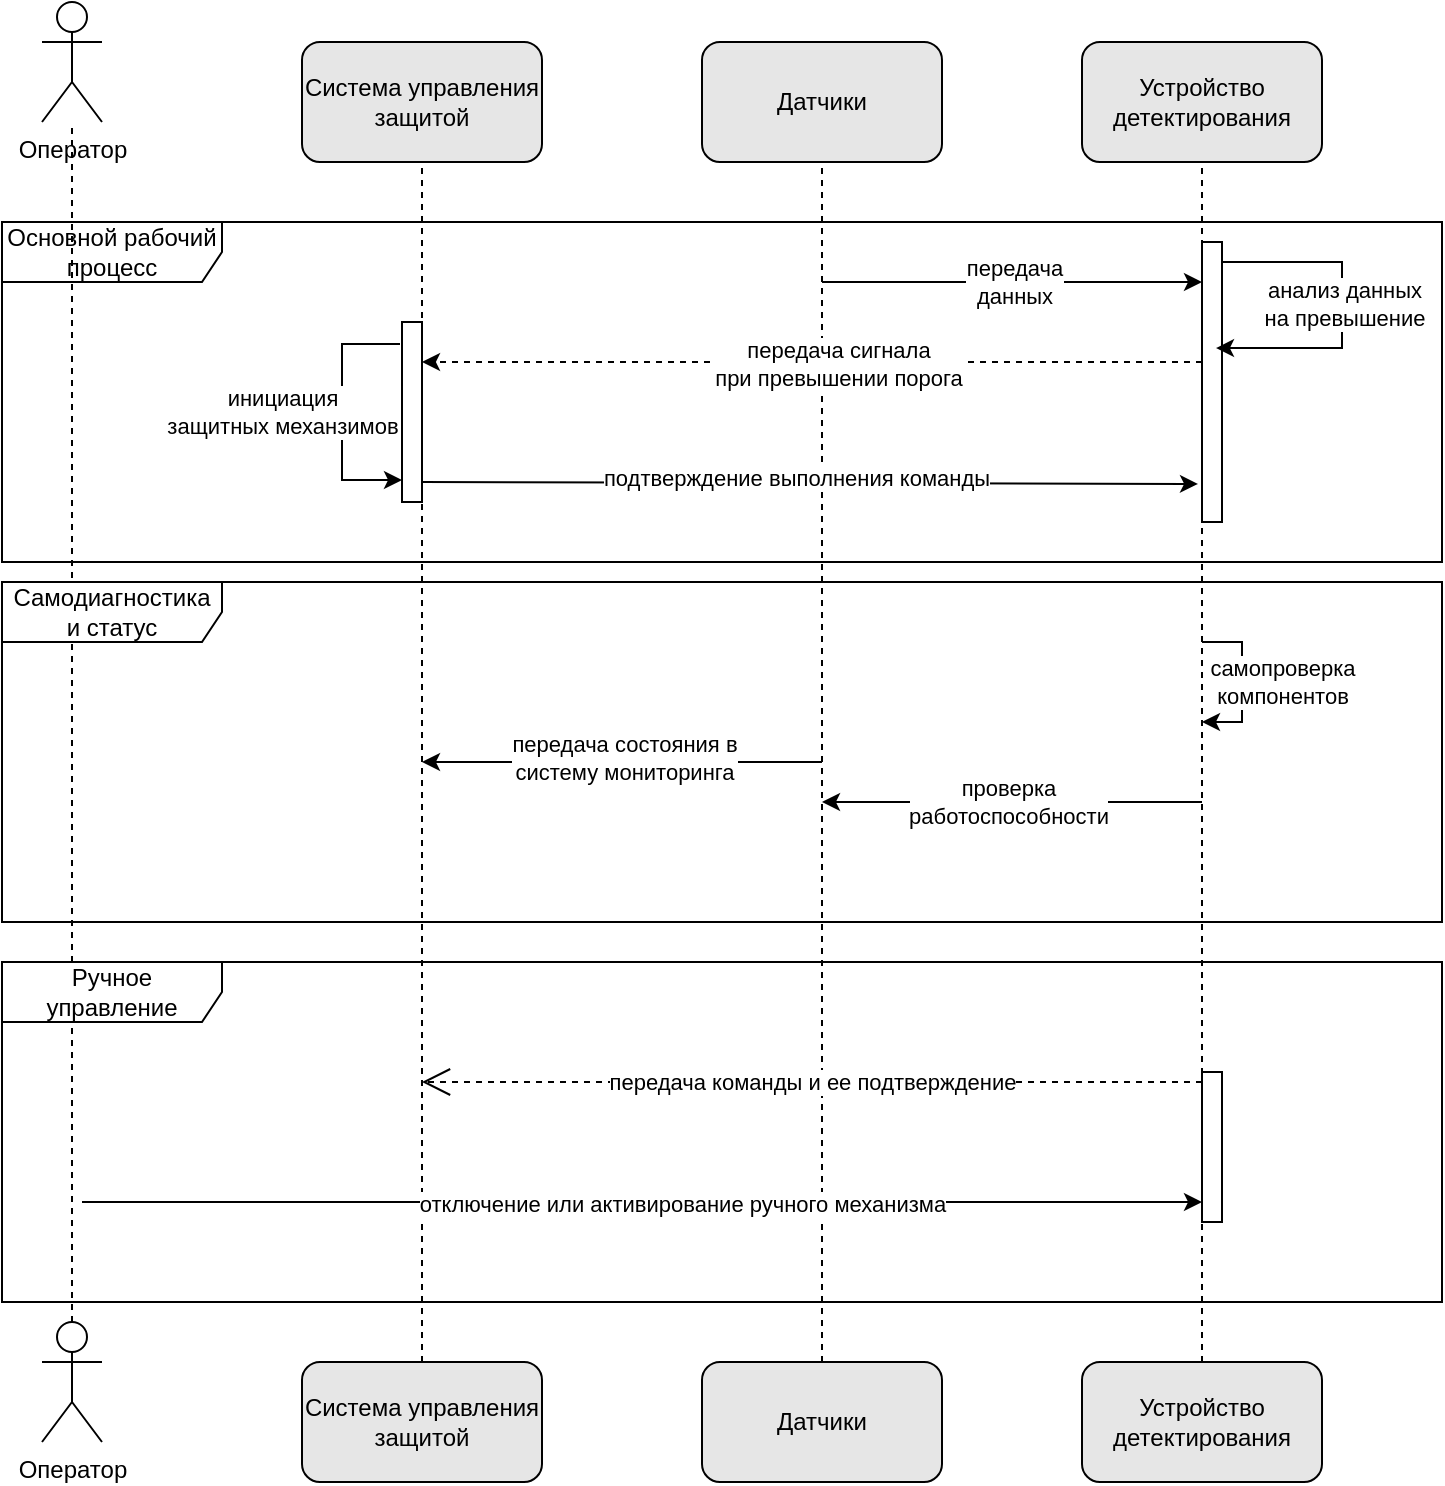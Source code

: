 <mxfile version="26.2.3">
  <diagram name="Page-1" id="EM1RLihTviilYdgTF1qk">
    <mxGraphModel dx="786" dy="1110" grid="1" gridSize="10" guides="1" tooltips="1" connect="1" arrows="1" fold="1" page="1" pageScale="1" pageWidth="850" pageHeight="1100" math="0" shadow="0">
      <root>
        <mxCell id="0" />
        <mxCell id="1" parent="0" />
        <mxCell id="fjEergv6g12djQwB7qkQ-11" value="&lt;div&gt;Основной рабочий процесс&lt;/div&gt;" style="shape=umlFrame;whiteSpace=wrap;html=1;pointerEvents=0;width=110;height=30;fillColor=default;" vertex="1" parent="1">
          <mxGeometry x="120" y="310" width="720" height="170" as="geometry" />
        </mxCell>
        <mxCell id="fjEergv6g12djQwB7qkQ-12" value="&lt;div&gt;Оператор&lt;/div&gt;" style="shape=umlActor;verticalLabelPosition=bottom;verticalAlign=top;html=1;outlineConnect=0;" vertex="1" parent="1">
          <mxGeometry x="140" y="200" width="30" height="60" as="geometry" />
        </mxCell>
        <mxCell id="fjEergv6g12djQwB7qkQ-13" value="&lt;div&gt;Оператор&lt;/div&gt;" style="shape=umlActor;verticalLabelPosition=bottom;verticalAlign=top;html=1;outlineConnect=0;" vertex="1" parent="1">
          <mxGeometry x="140" y="860" width="30" height="60" as="geometry" />
        </mxCell>
        <mxCell id="fjEergv6g12djQwB7qkQ-14" value="" style="endArrow=none;dashed=1;html=1;rounded=0;exitX=0.5;exitY=0;exitDx=0;exitDy=0;exitPerimeter=0;" edge="1" parent="1" source="fjEergv6g12djQwB7qkQ-13" target="fjEergv6g12djQwB7qkQ-12">
          <mxGeometry width="50" height="50" relative="1" as="geometry">
            <mxPoint x="390" y="600" as="sourcePoint" />
            <mxPoint x="160" y="280" as="targetPoint" />
          </mxGeometry>
        </mxCell>
        <mxCell id="fjEergv6g12djQwB7qkQ-15" value="Система управления защитой" style="rounded=1;whiteSpace=wrap;html=1;fillColor=#E6E6E6;" vertex="1" parent="1">
          <mxGeometry x="270" y="220" width="120" height="60" as="geometry" />
        </mxCell>
        <mxCell id="fjEergv6g12djQwB7qkQ-16" value="Датчики" style="rounded=1;whiteSpace=wrap;html=1;fillColor=#E6E6E6;" vertex="1" parent="1">
          <mxGeometry x="470" y="220" width="120" height="60" as="geometry" />
        </mxCell>
        <mxCell id="fjEergv6g12djQwB7qkQ-17" value="Устройство детектирования" style="rounded=1;whiteSpace=wrap;html=1;fillColor=#E6E6E6;" vertex="1" parent="1">
          <mxGeometry x="660" y="220" width="120" height="60" as="geometry" />
        </mxCell>
        <mxCell id="fjEergv6g12djQwB7qkQ-19" value="Ручное управление" style="shape=umlFrame;whiteSpace=wrap;html=1;pointerEvents=0;width=110;height=30;" vertex="1" parent="1">
          <mxGeometry x="120" y="680" width="720" height="170" as="geometry" />
        </mxCell>
        <mxCell id="fjEergv6g12djQwB7qkQ-20" value="Самодиагностика и статус" style="shape=umlFrame;whiteSpace=wrap;html=1;pointerEvents=0;width=110;height=30;" vertex="1" parent="1">
          <mxGeometry x="120" y="490" width="720" height="170" as="geometry" />
        </mxCell>
        <mxCell id="fjEergv6g12djQwB7qkQ-21" value="Система управления защитой" style="rounded=1;whiteSpace=wrap;html=1;fillColor=#E6E6E6;" vertex="1" parent="1">
          <mxGeometry x="270" y="880" width="120" height="60" as="geometry" />
        </mxCell>
        <mxCell id="fjEergv6g12djQwB7qkQ-22" value="Датчики" style="rounded=1;whiteSpace=wrap;html=1;fillColor=#E6E6E6;" vertex="1" parent="1">
          <mxGeometry x="470" y="880" width="120" height="60" as="geometry" />
        </mxCell>
        <mxCell id="fjEergv6g12djQwB7qkQ-23" value="Устройство детектирования" style="rounded=1;whiteSpace=wrap;html=1;fillColor=#E6E6E6;" vertex="1" parent="1">
          <mxGeometry x="660" y="880" width="120" height="60" as="geometry" />
        </mxCell>
        <mxCell id="fjEergv6g12djQwB7qkQ-24" value="" style="endArrow=none;dashed=1;html=1;rounded=0;entryX=0.5;entryY=1;entryDx=0;entryDy=0;exitX=0.5;exitY=0;exitDx=0;exitDy=0;" edge="1" parent="1" source="fjEergv6g12djQwB7qkQ-21" target="fjEergv6g12djQwB7qkQ-15">
          <mxGeometry width="50" height="50" relative="1" as="geometry">
            <mxPoint x="460" y="510" as="sourcePoint" />
            <mxPoint x="510" y="460" as="targetPoint" />
          </mxGeometry>
        </mxCell>
        <mxCell id="fjEergv6g12djQwB7qkQ-25" value="" style="endArrow=none;dashed=1;html=1;rounded=0;entryX=0.5;entryY=1;entryDx=0;entryDy=0;" edge="1" parent="1" source="fjEergv6g12djQwB7qkQ-22" target="fjEergv6g12djQwB7qkQ-16">
          <mxGeometry width="50" height="50" relative="1" as="geometry">
            <mxPoint x="460" y="510" as="sourcePoint" />
            <mxPoint x="510" y="460" as="targetPoint" />
          </mxGeometry>
        </mxCell>
        <mxCell id="fjEergv6g12djQwB7qkQ-26" value="" style="endArrow=none;dashed=1;html=1;rounded=0;entryX=0.5;entryY=1;entryDx=0;entryDy=0;exitX=0.5;exitY=0;exitDx=0;exitDy=0;" edge="1" parent="1" source="fjEergv6g12djQwB7qkQ-23" target="fjEergv6g12djQwB7qkQ-17">
          <mxGeometry width="50" height="50" relative="1" as="geometry">
            <mxPoint x="460" y="510" as="sourcePoint" />
            <mxPoint x="510" y="460" as="targetPoint" />
          </mxGeometry>
        </mxCell>
        <mxCell id="fjEergv6g12djQwB7qkQ-27" value="" style="endArrow=classic;html=1;rounded=0;" edge="1" parent="1">
          <mxGeometry width="50" height="50" relative="1" as="geometry">
            <mxPoint x="160" y="800" as="sourcePoint" />
            <mxPoint x="720" y="800" as="targetPoint" />
            <Array as="points" />
          </mxGeometry>
        </mxCell>
        <mxCell id="fjEergv6g12djQwB7qkQ-28" value="&lt;div&gt;отключение или активирование ручного механизма&lt;/div&gt;" style="edgeLabel;html=1;align=center;verticalAlign=middle;resizable=0;points=[];" vertex="1" connectable="0" parent="fjEergv6g12djQwB7qkQ-27">
          <mxGeometry x="0.032" y="-1" relative="1" as="geometry">
            <mxPoint x="11" as="offset" />
          </mxGeometry>
        </mxCell>
        <mxCell id="fjEergv6g12djQwB7qkQ-31" value="&lt;div&gt;передача команды и ее подтверждение&lt;/div&gt;" style="endArrow=open;endSize=12;dashed=1;html=1;rounded=0;" edge="1" parent="1">
          <mxGeometry width="160" relative="1" as="geometry">
            <mxPoint x="720" y="740" as="sourcePoint" />
            <mxPoint x="330" y="740" as="targetPoint" />
          </mxGeometry>
        </mxCell>
        <mxCell id="fjEergv6g12djQwB7qkQ-32" value="" style="rounded=0;whiteSpace=wrap;html=1;" vertex="1" parent="1">
          <mxGeometry x="720" y="735" width="10" height="75" as="geometry" />
        </mxCell>
        <mxCell id="fjEergv6g12djQwB7qkQ-33" value="" style="endArrow=classic;html=1;rounded=0;" edge="1" parent="1">
          <mxGeometry width="50" height="50" relative="1" as="geometry">
            <mxPoint x="720" y="520" as="sourcePoint" />
            <mxPoint x="720" y="560" as="targetPoint" />
            <Array as="points">
              <mxPoint x="740" y="520" />
              <mxPoint x="740" y="560" />
            </Array>
          </mxGeometry>
        </mxCell>
        <mxCell id="fjEergv6g12djQwB7qkQ-38" value="&lt;div&gt;самопроверка&lt;/div&gt;&lt;div&gt;компонентов&lt;/div&gt;" style="edgeLabel;html=1;align=center;verticalAlign=middle;resizable=0;points=[];" vertex="1" connectable="0" parent="fjEergv6g12djQwB7qkQ-33">
          <mxGeometry relative="1" as="geometry">
            <mxPoint x="20" as="offset" />
          </mxGeometry>
        </mxCell>
        <mxCell id="fjEergv6g12djQwB7qkQ-39" value="" style="endArrow=classic;html=1;rounded=0;" edge="1" parent="1">
          <mxGeometry width="50" height="50" relative="1" as="geometry">
            <mxPoint x="720" y="600" as="sourcePoint" />
            <mxPoint x="530" y="600" as="targetPoint" />
          </mxGeometry>
        </mxCell>
        <mxCell id="fjEergv6g12djQwB7qkQ-40" value="&lt;div&gt;проверка&lt;/div&gt;&lt;div&gt;работоспособности&lt;/div&gt;" style="edgeLabel;html=1;align=center;verticalAlign=middle;resizable=0;points=[];" vertex="1" connectable="0" parent="fjEergv6g12djQwB7qkQ-39">
          <mxGeometry x="0.021" relative="1" as="geometry">
            <mxPoint as="offset" />
          </mxGeometry>
        </mxCell>
        <mxCell id="fjEergv6g12djQwB7qkQ-41" value="" style="endArrow=classic;html=1;rounded=0;" edge="1" parent="1">
          <mxGeometry width="50" height="50" relative="1" as="geometry">
            <mxPoint x="530" y="580" as="sourcePoint" />
            <mxPoint x="330" y="580" as="targetPoint" />
          </mxGeometry>
        </mxCell>
        <mxCell id="fjEergv6g12djQwB7qkQ-42" value="&lt;div&gt;передача состояния в&lt;/div&gt;&lt;div&gt;систему мониторинга&lt;/div&gt;" style="edgeLabel;html=1;align=center;verticalAlign=middle;resizable=0;points=[];" vertex="1" connectable="0" parent="fjEergv6g12djQwB7qkQ-41">
          <mxGeometry x="-0.01" y="-2" relative="1" as="geometry">
            <mxPoint as="offset" />
          </mxGeometry>
        </mxCell>
        <mxCell id="fjEergv6g12djQwB7qkQ-43" value="" style="endArrow=classic;html=1;rounded=0;" edge="1" parent="1">
          <mxGeometry width="50" height="50" relative="1" as="geometry">
            <mxPoint x="530" y="340" as="sourcePoint" />
            <mxPoint x="720" y="340" as="targetPoint" />
          </mxGeometry>
        </mxCell>
        <mxCell id="fjEergv6g12djQwB7qkQ-44" value="&lt;div&gt;передача&lt;/div&gt;&lt;div&gt;данных&lt;/div&gt;" style="edgeLabel;html=1;align=center;verticalAlign=middle;resizable=0;points=[];" vertex="1" connectable="0" parent="fjEergv6g12djQwB7qkQ-43">
          <mxGeometry x="0.011" relative="1" as="geometry">
            <mxPoint as="offset" />
          </mxGeometry>
        </mxCell>
        <mxCell id="fjEergv6g12djQwB7qkQ-45" value="" style="rounded=0;whiteSpace=wrap;html=1;" vertex="1" parent="1">
          <mxGeometry x="720" y="320" width="10" height="140" as="geometry" />
        </mxCell>
        <mxCell id="fjEergv6g12djQwB7qkQ-46" value="" style="endArrow=classic;html=1;rounded=0;entryX=0.7;entryY=0.379;entryDx=0;entryDy=0;entryPerimeter=0;" edge="1" parent="1" target="fjEergv6g12djQwB7qkQ-45">
          <mxGeometry width="50" height="50" relative="1" as="geometry">
            <mxPoint x="730" y="330" as="sourcePoint" />
            <mxPoint x="740" y="375" as="targetPoint" />
            <Array as="points">
              <mxPoint x="790" y="330" />
              <mxPoint x="790" y="373" />
            </Array>
          </mxGeometry>
        </mxCell>
        <mxCell id="fjEergv6g12djQwB7qkQ-48" value="&lt;div&gt;анализ данных&lt;/div&gt;&lt;div&gt;на превышение&lt;/div&gt;" style="edgeLabel;html=1;align=center;verticalAlign=middle;resizable=0;points=[];" vertex="1" connectable="0" parent="fjEergv6g12djQwB7qkQ-46">
          <mxGeometry x="-0.029" y="1" relative="1" as="geometry">
            <mxPoint as="offset" />
          </mxGeometry>
        </mxCell>
        <mxCell id="fjEergv6g12djQwB7qkQ-49" value="" style="endArrow=classic;html=1;rounded=0;dashed=1;" edge="1" parent="1">
          <mxGeometry width="50" height="50" relative="1" as="geometry">
            <mxPoint x="720" y="380" as="sourcePoint" />
            <mxPoint x="330" y="380" as="targetPoint" />
          </mxGeometry>
        </mxCell>
        <mxCell id="fjEergv6g12djQwB7qkQ-50" value="&lt;div&gt;передача сигнала&lt;/div&gt;&lt;div&gt;при превышении порога&lt;/div&gt;" style="edgeLabel;html=1;align=center;verticalAlign=middle;resizable=0;points=[];" vertex="1" connectable="0" parent="fjEergv6g12djQwB7qkQ-49">
          <mxGeometry x="-0.063" y="1" relative="1" as="geometry">
            <mxPoint as="offset" />
          </mxGeometry>
        </mxCell>
        <mxCell id="fjEergv6g12djQwB7qkQ-51" value="" style="rounded=0;whiteSpace=wrap;html=1;" vertex="1" parent="1">
          <mxGeometry x="320" y="360" width="10" height="90" as="geometry" />
        </mxCell>
        <mxCell id="fjEergv6g12djQwB7qkQ-54" value="" style="endArrow=classic;html=1;rounded=0;entryX=0;entryY=0.889;entryDx=0;entryDy=0;entryPerimeter=0;" edge="1" parent="1">
          <mxGeometry width="50" height="50" relative="1" as="geometry">
            <mxPoint x="319" y="370.99" as="sourcePoint" />
            <mxPoint x="320" y="439" as="targetPoint" />
            <Array as="points">
              <mxPoint x="290" y="370.99" />
              <mxPoint x="290" y="438.99" />
            </Array>
          </mxGeometry>
        </mxCell>
        <mxCell id="fjEergv6g12djQwB7qkQ-56" value="&lt;div&gt;инициация&lt;/div&gt;&lt;div&gt;защитных механзимов&lt;/div&gt;" style="edgeLabel;html=1;align=center;verticalAlign=middle;resizable=0;points=[];" vertex="1" connectable="0" parent="fjEergv6g12djQwB7qkQ-54">
          <mxGeometry x="-0.039" y="1" relative="1" as="geometry">
            <mxPoint x="-31" y="2" as="offset" />
          </mxGeometry>
        </mxCell>
        <mxCell id="fjEergv6g12djQwB7qkQ-57" value="" style="endArrow=classic;html=1;rounded=0;exitX=1;exitY=0.889;exitDx=0;exitDy=0;entryX=-0.2;entryY=0.864;entryDx=0;entryDy=0;entryPerimeter=0;exitPerimeter=0;" edge="1" parent="1" source="fjEergv6g12djQwB7qkQ-51" target="fjEergv6g12djQwB7qkQ-45">
          <mxGeometry width="50" height="50" relative="1" as="geometry">
            <mxPoint x="430" y="530" as="sourcePoint" />
            <mxPoint x="710" y="430" as="targetPoint" />
          </mxGeometry>
        </mxCell>
        <mxCell id="fjEergv6g12djQwB7qkQ-58" value="подтверждение выполнения команды" style="edgeLabel;html=1;align=center;verticalAlign=middle;resizable=0;points=[];" vertex="1" connectable="0" parent="fjEergv6g12djQwB7qkQ-57">
          <mxGeometry x="-0.036" y="3" relative="1" as="geometry">
            <mxPoint as="offset" />
          </mxGeometry>
        </mxCell>
      </root>
    </mxGraphModel>
  </diagram>
</mxfile>
